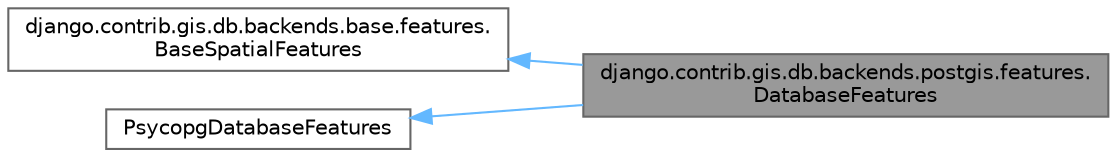 digraph "django.contrib.gis.db.backends.postgis.features.DatabaseFeatures"
{
 // LATEX_PDF_SIZE
  bgcolor="transparent";
  edge [fontname=Helvetica,fontsize=10,labelfontname=Helvetica,labelfontsize=10];
  node [fontname=Helvetica,fontsize=10,shape=box,height=0.2,width=0.4];
  rankdir="LR";
  Node1 [id="Node000001",label="django.contrib.gis.db.backends.postgis.features.\lDatabaseFeatures",height=0.2,width=0.4,color="gray40", fillcolor="grey60", style="filled", fontcolor="black",tooltip=" "];
  Node2 -> Node1 [id="edge1_Node000001_Node000002",dir="back",color="steelblue1",style="solid",tooltip=" "];
  Node2 [id="Node000002",label="django.contrib.gis.db.backends.base.features.\lBaseSpatialFeatures",height=0.2,width=0.4,color="gray40", fillcolor="white", style="filled",URL="$classdjango_1_1contrib_1_1gis_1_1db_1_1backends_1_1base_1_1features_1_1_base_spatial_features.html",tooltip=" "];
  Node3 -> Node1 [id="edge2_Node000001_Node000003",dir="back",color="steelblue1",style="solid",tooltip=" "];
  Node3 [id="Node000003",label="PsycopgDatabaseFeatures",height=0.2,width=0.4,color="gray40", fillcolor="white", style="filled",tooltip=" "];
}
